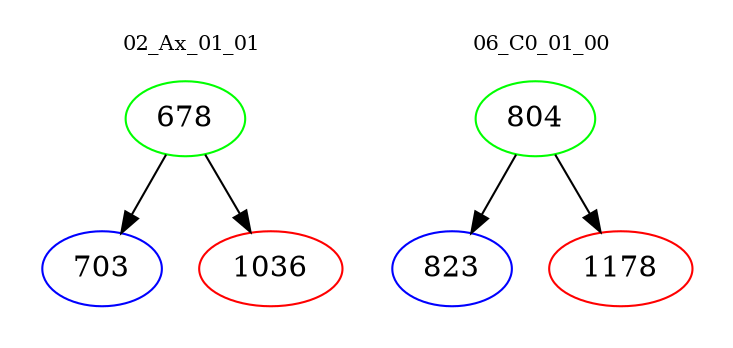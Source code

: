 digraph{
subgraph cluster_0 {
color = white
label = "02_Ax_01_01";
fontsize=10;
T0_678 [label="678", color="green"]
T0_678 -> T0_703 [color="black"]
T0_703 [label="703", color="blue"]
T0_678 -> T0_1036 [color="black"]
T0_1036 [label="1036", color="red"]
}
subgraph cluster_1 {
color = white
label = "06_C0_01_00";
fontsize=10;
T1_804 [label="804", color="green"]
T1_804 -> T1_823 [color="black"]
T1_823 [label="823", color="blue"]
T1_804 -> T1_1178 [color="black"]
T1_1178 [label="1178", color="red"]
}
}
